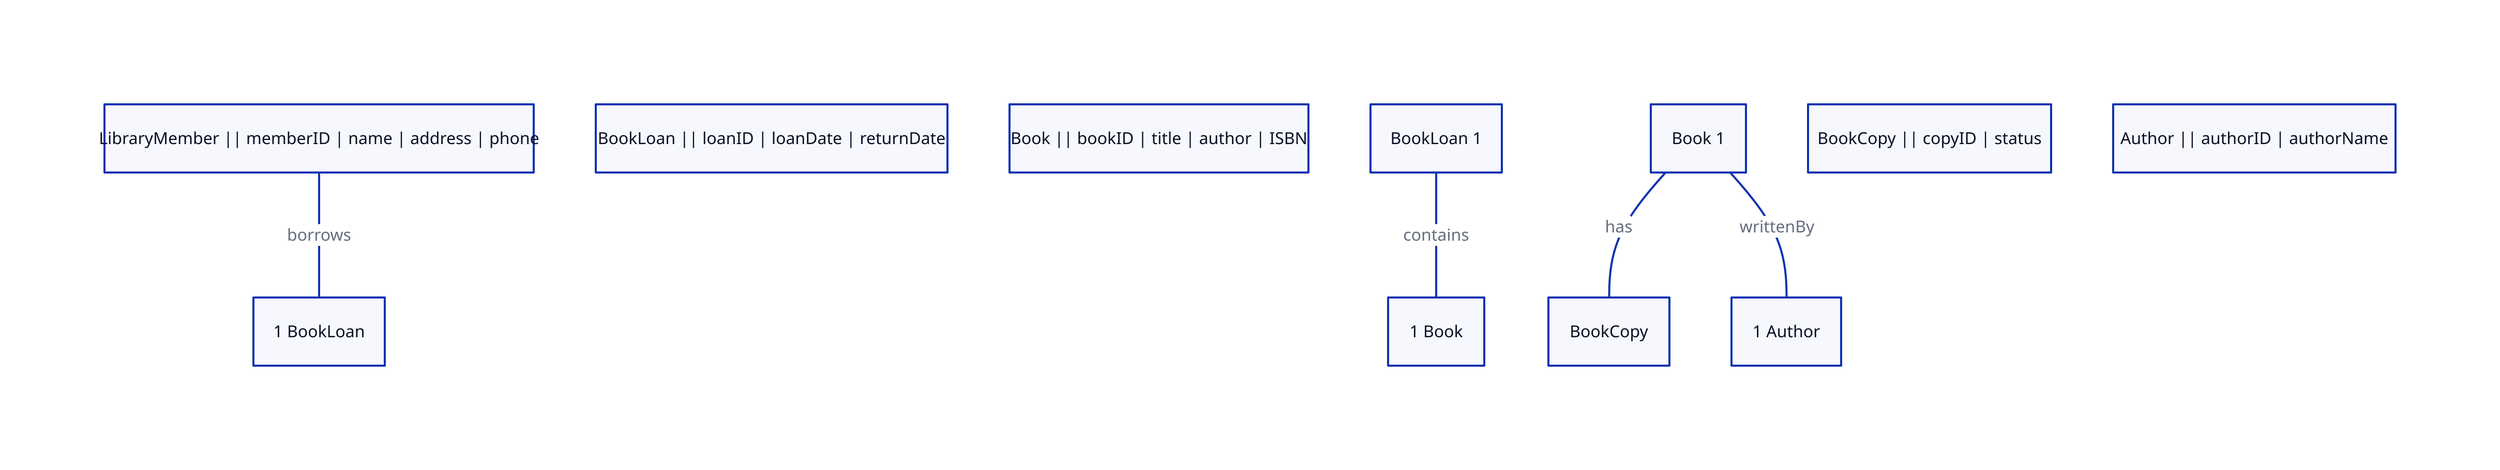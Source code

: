 LibraryMember || memberID | name | address | phone
LibraryMember *--1 BookLoan : borrows
BookLoan || loanID | loanDate | returnDate
Book || bookID | title | author | ISBN
BookLoan 1--1 Book : contains
Book 1--* BookCopy : has
BookCopy || copyID | status
Author || authorID | authorName
Book 1--1 Author : writtenBy